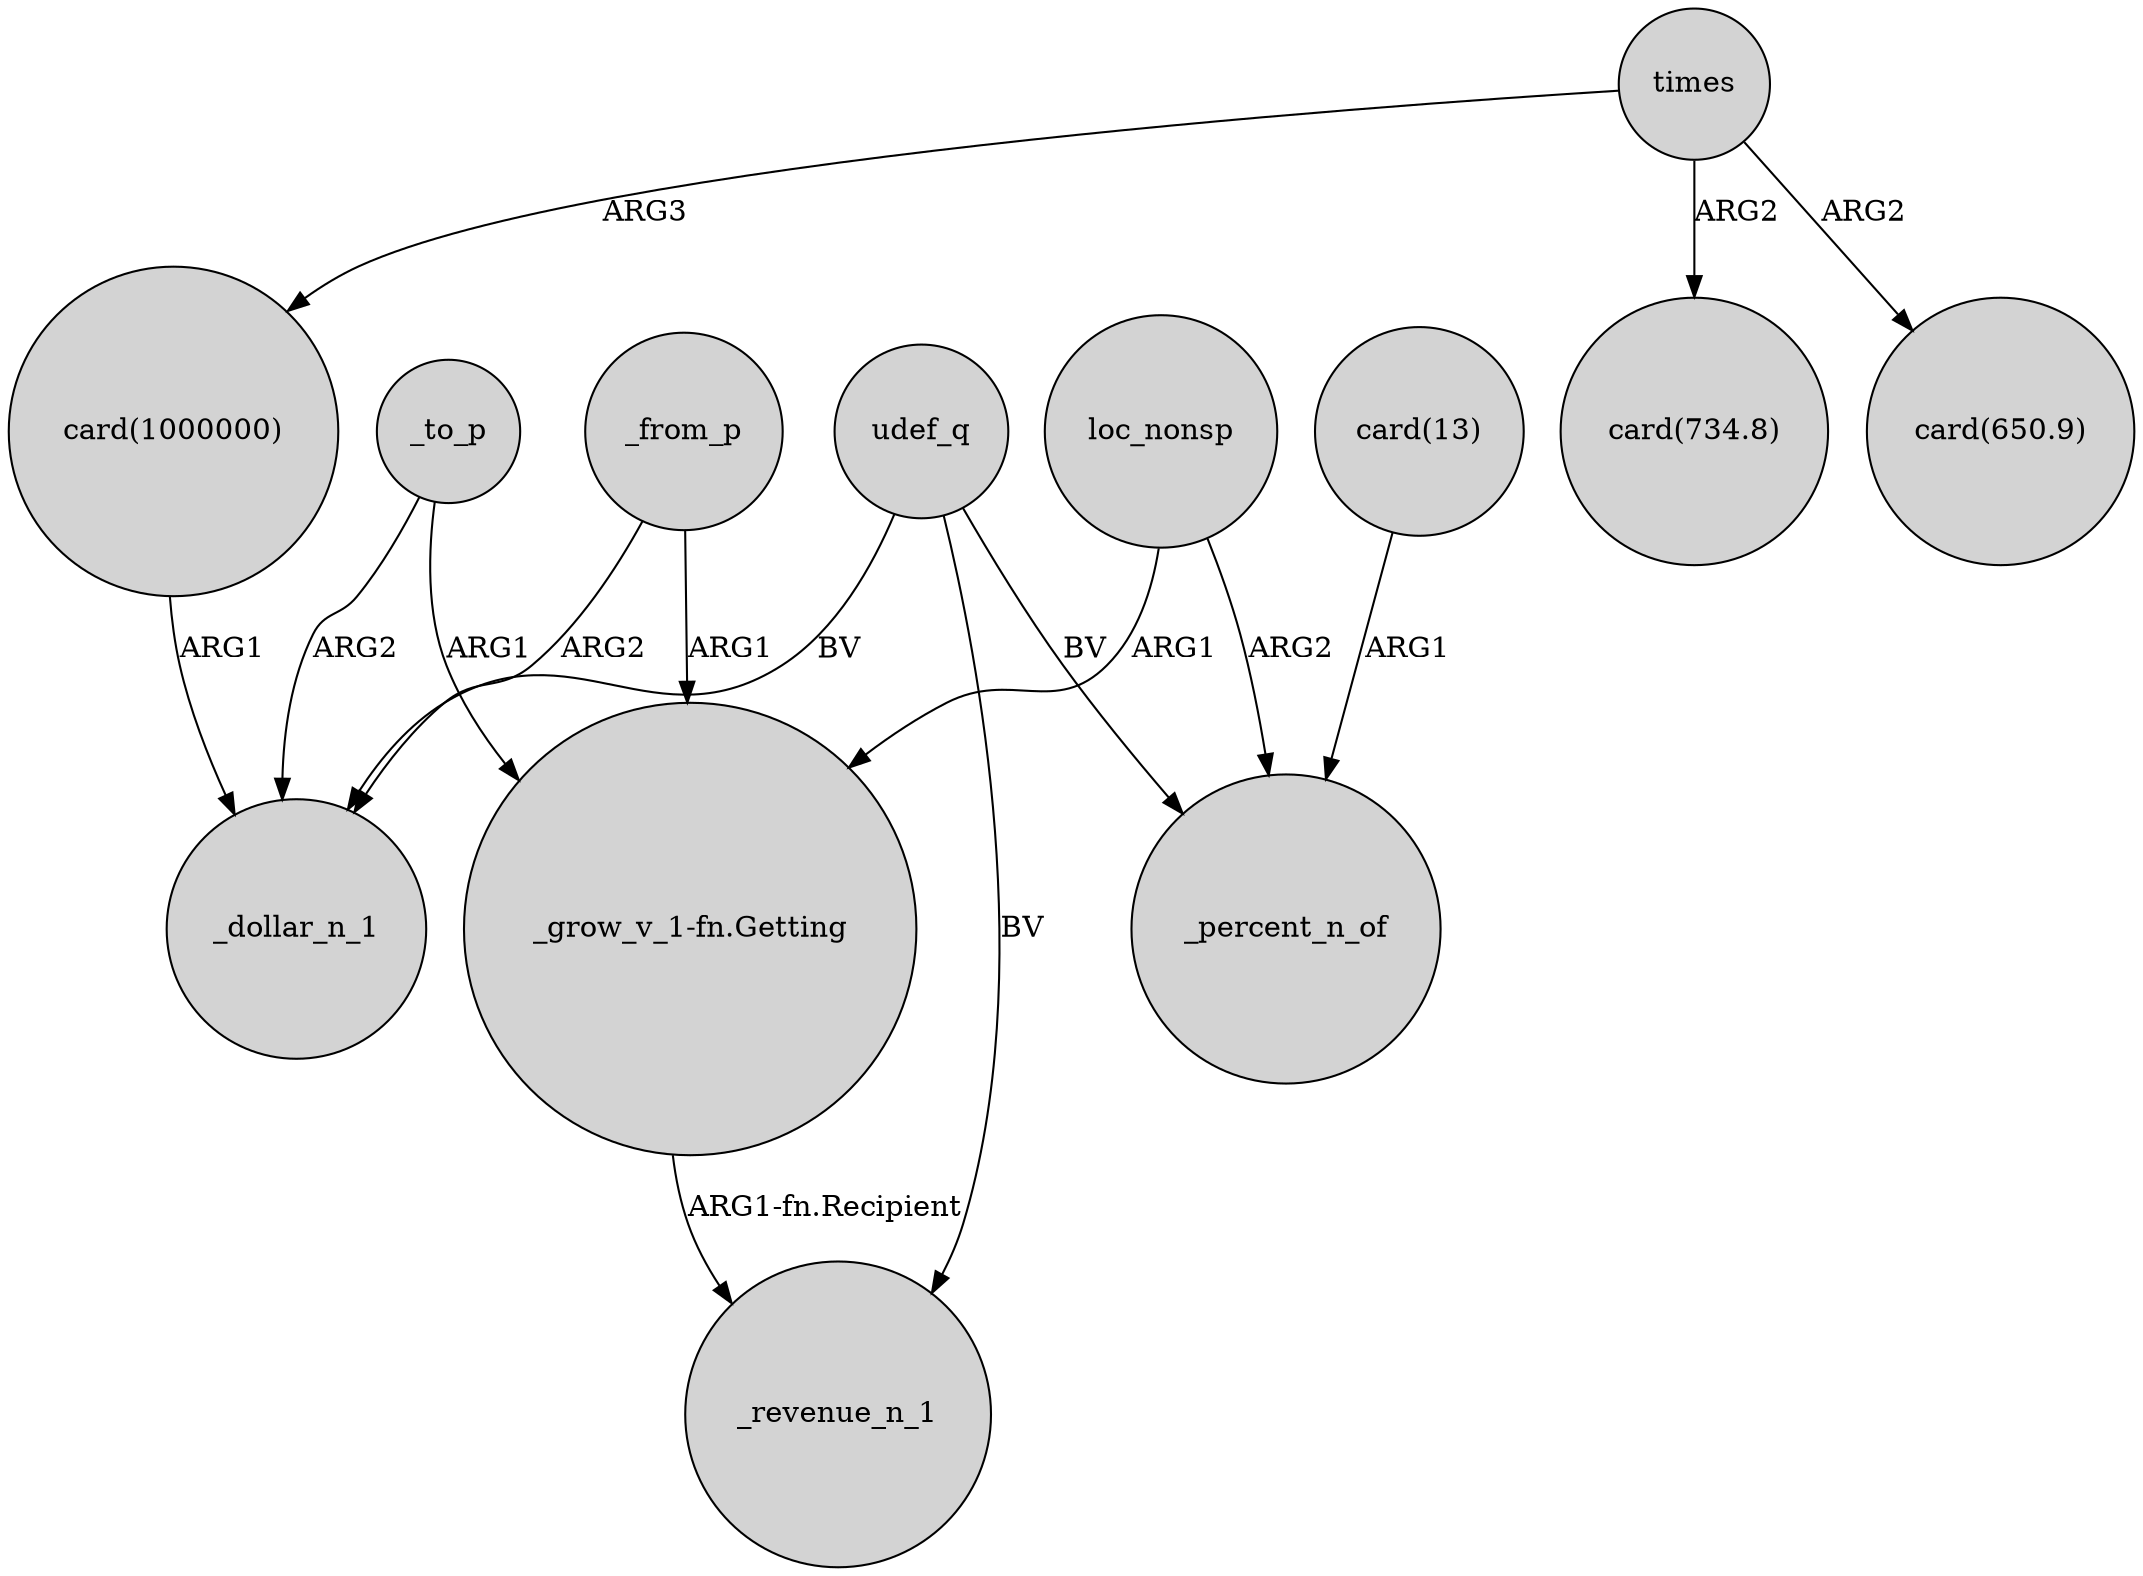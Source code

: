 digraph {
	node [shape=circle style=filled]
	times -> "card(1000000)" [label=ARG3]
	"card(13)" -> _percent_n_of [label=ARG1]
	_to_p -> "_grow_v_1-fn.Getting" [label=ARG1]
	udef_q -> _percent_n_of [label=BV]
	loc_nonsp -> "_grow_v_1-fn.Getting" [label=ARG1]
	times -> "card(734.8)" [label=ARG2]
	"_grow_v_1-fn.Getting" -> _revenue_n_1 [label="ARG1-fn.Recipient"]
	_to_p -> _dollar_n_1 [label=ARG2]
	_from_p -> "_grow_v_1-fn.Getting" [label=ARG1]
	udef_q -> _dollar_n_1 [label=BV]
	"card(1000000)" -> _dollar_n_1 [label=ARG1]
	udef_q -> _revenue_n_1 [label=BV]
	times -> "card(650.9)" [label=ARG2]
	_from_p -> _dollar_n_1 [label=ARG2]
	loc_nonsp -> _percent_n_of [label=ARG2]
}
